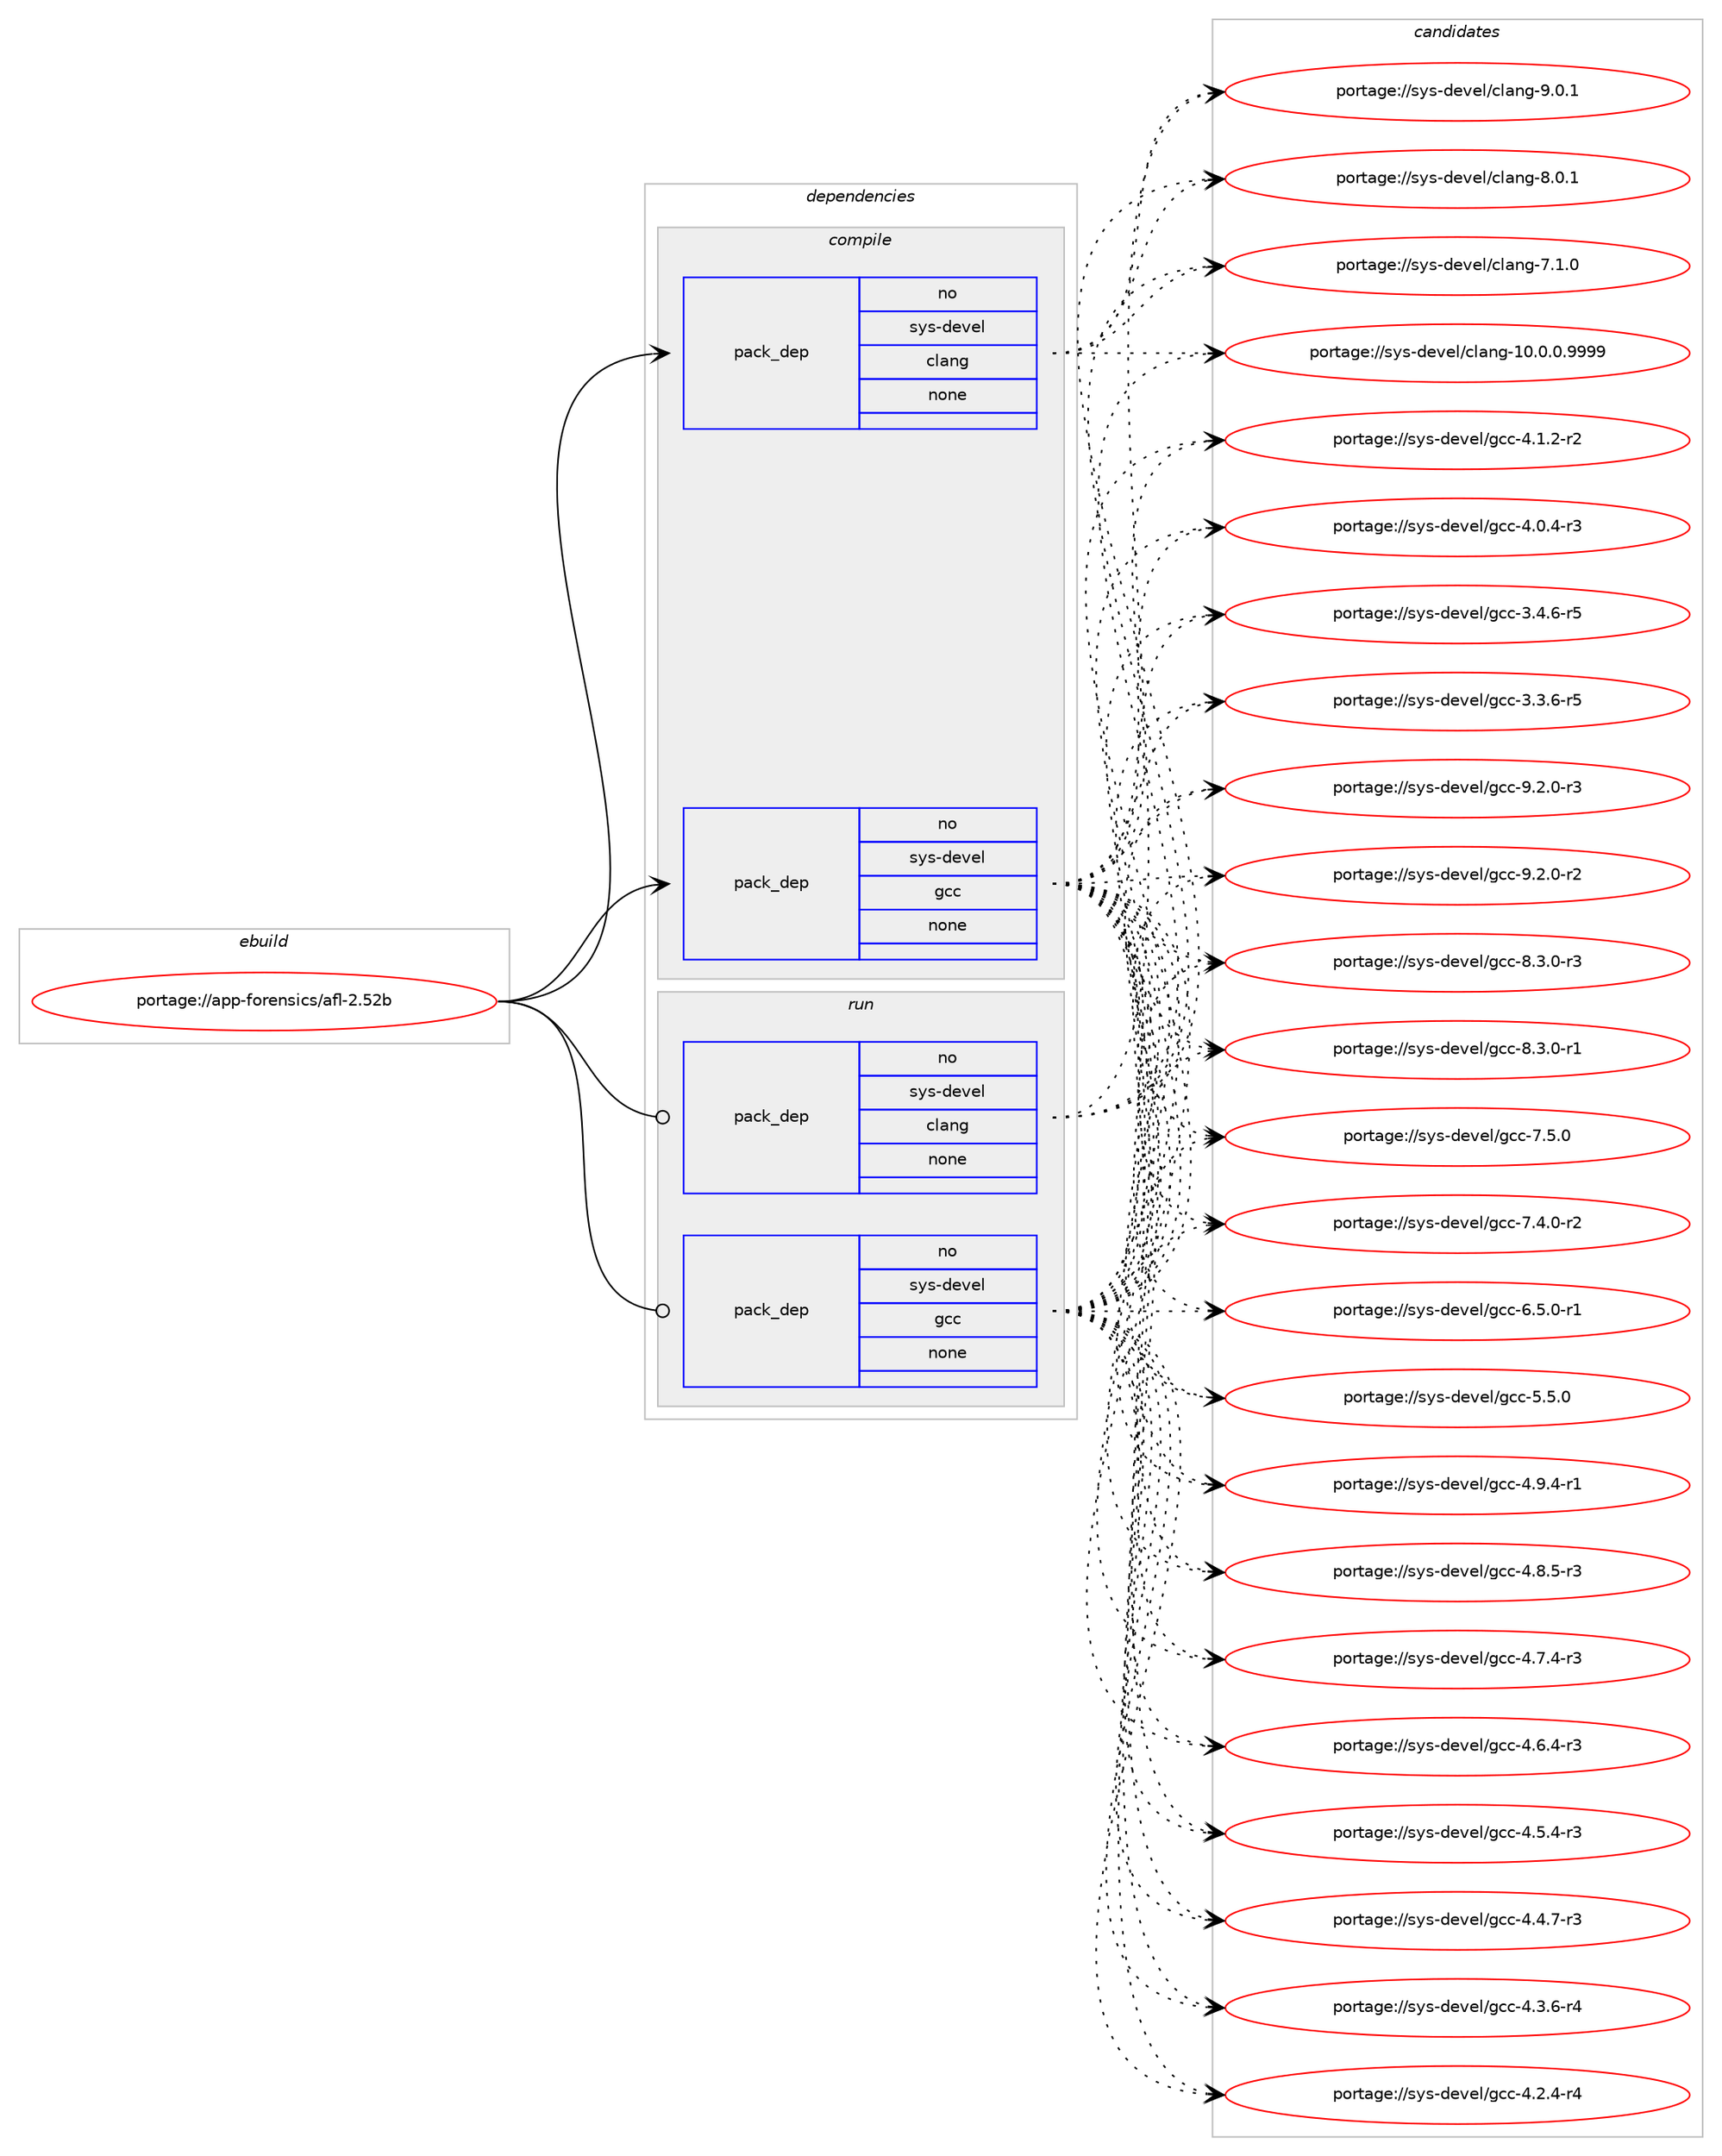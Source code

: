 digraph prolog {

# *************
# Graph options
# *************

newrank=true;
concentrate=true;
compound=true;
graph [rankdir=LR,fontname=Helvetica,fontsize=10,ranksep=1.5];#, ranksep=2.5, nodesep=0.2];
edge  [arrowhead=vee];
node  [fontname=Helvetica,fontsize=10];

# **********
# The ebuild
# **********

subgraph cluster_leftcol {
color=gray;
label=<<i>ebuild</i>>;
id [label="portage://app-forensics/afl-2.52b", color=red, width=4, href="../app-forensics/afl-2.52b.svg"];
}

# ****************
# The dependencies
# ****************

subgraph cluster_midcol {
color=gray;
label=<<i>dependencies</i>>;
subgraph cluster_compile {
fillcolor="#eeeeee";
style=filled;
label=<<i>compile</i>>;
subgraph pack466789 {
dependency620427 [label=<<TABLE BORDER="0" CELLBORDER="1" CELLSPACING="0" CELLPADDING="4" WIDTH="220"><TR><TD ROWSPAN="6" CELLPADDING="30">pack_dep</TD></TR><TR><TD WIDTH="110">no</TD></TR><TR><TD>sys-devel</TD></TR><TR><TD>clang</TD></TR><TR><TD>none</TD></TR><TR><TD></TD></TR></TABLE>>, shape=none, color=blue];
}
id:e -> dependency620427:w [weight=20,style="solid",arrowhead="vee"];
subgraph pack466790 {
dependency620428 [label=<<TABLE BORDER="0" CELLBORDER="1" CELLSPACING="0" CELLPADDING="4" WIDTH="220"><TR><TD ROWSPAN="6" CELLPADDING="30">pack_dep</TD></TR><TR><TD WIDTH="110">no</TD></TR><TR><TD>sys-devel</TD></TR><TR><TD>gcc</TD></TR><TR><TD>none</TD></TR><TR><TD></TD></TR></TABLE>>, shape=none, color=blue];
}
id:e -> dependency620428:w [weight=20,style="solid",arrowhead="vee"];
}
subgraph cluster_compileandrun {
fillcolor="#eeeeee";
style=filled;
label=<<i>compile and run</i>>;
}
subgraph cluster_run {
fillcolor="#eeeeee";
style=filled;
label=<<i>run</i>>;
subgraph pack466791 {
dependency620429 [label=<<TABLE BORDER="0" CELLBORDER="1" CELLSPACING="0" CELLPADDING="4" WIDTH="220"><TR><TD ROWSPAN="6" CELLPADDING="30">pack_dep</TD></TR><TR><TD WIDTH="110">no</TD></TR><TR><TD>sys-devel</TD></TR><TR><TD>clang</TD></TR><TR><TD>none</TD></TR><TR><TD></TD></TR></TABLE>>, shape=none, color=blue];
}
id:e -> dependency620429:w [weight=20,style="solid",arrowhead="odot"];
subgraph pack466792 {
dependency620430 [label=<<TABLE BORDER="0" CELLBORDER="1" CELLSPACING="0" CELLPADDING="4" WIDTH="220"><TR><TD ROWSPAN="6" CELLPADDING="30">pack_dep</TD></TR><TR><TD WIDTH="110">no</TD></TR><TR><TD>sys-devel</TD></TR><TR><TD>gcc</TD></TR><TR><TD>none</TD></TR><TR><TD></TD></TR></TABLE>>, shape=none, color=blue];
}
id:e -> dependency620430:w [weight=20,style="solid",arrowhead="odot"];
}
}

# **************
# The candidates
# **************

subgraph cluster_choices {
rank=same;
color=gray;
label=<<i>candidates</i>>;

subgraph choice466789 {
color=black;
nodesep=1;
choice11512111545100101118101108479910897110103455746484649 [label="portage://sys-devel/clang-9.0.1", color=red, width=4,href="../sys-devel/clang-9.0.1.svg"];
choice11512111545100101118101108479910897110103455646484649 [label="portage://sys-devel/clang-8.0.1", color=red, width=4,href="../sys-devel/clang-8.0.1.svg"];
choice11512111545100101118101108479910897110103455546494648 [label="portage://sys-devel/clang-7.1.0", color=red, width=4,href="../sys-devel/clang-7.1.0.svg"];
choice11512111545100101118101108479910897110103454948464846484657575757 [label="portage://sys-devel/clang-10.0.0.9999", color=red, width=4,href="../sys-devel/clang-10.0.0.9999.svg"];
dependency620427:e -> choice11512111545100101118101108479910897110103455746484649:w [style=dotted,weight="100"];
dependency620427:e -> choice11512111545100101118101108479910897110103455646484649:w [style=dotted,weight="100"];
dependency620427:e -> choice11512111545100101118101108479910897110103455546494648:w [style=dotted,weight="100"];
dependency620427:e -> choice11512111545100101118101108479910897110103454948464846484657575757:w [style=dotted,weight="100"];
}
subgraph choice466790 {
color=black;
nodesep=1;
choice115121115451001011181011084710399994557465046484511451 [label="portage://sys-devel/gcc-9.2.0-r3", color=red, width=4,href="../sys-devel/gcc-9.2.0-r3.svg"];
choice115121115451001011181011084710399994557465046484511450 [label="portage://sys-devel/gcc-9.2.0-r2", color=red, width=4,href="../sys-devel/gcc-9.2.0-r2.svg"];
choice115121115451001011181011084710399994556465146484511451 [label="portage://sys-devel/gcc-8.3.0-r3", color=red, width=4,href="../sys-devel/gcc-8.3.0-r3.svg"];
choice115121115451001011181011084710399994556465146484511449 [label="portage://sys-devel/gcc-8.3.0-r1", color=red, width=4,href="../sys-devel/gcc-8.3.0-r1.svg"];
choice11512111545100101118101108471039999455546534648 [label="portage://sys-devel/gcc-7.5.0", color=red, width=4,href="../sys-devel/gcc-7.5.0.svg"];
choice115121115451001011181011084710399994555465246484511450 [label="portage://sys-devel/gcc-7.4.0-r2", color=red, width=4,href="../sys-devel/gcc-7.4.0-r2.svg"];
choice115121115451001011181011084710399994554465346484511449 [label="portage://sys-devel/gcc-6.5.0-r1", color=red, width=4,href="../sys-devel/gcc-6.5.0-r1.svg"];
choice11512111545100101118101108471039999455346534648 [label="portage://sys-devel/gcc-5.5.0", color=red, width=4,href="../sys-devel/gcc-5.5.0.svg"];
choice115121115451001011181011084710399994552465746524511449 [label="portage://sys-devel/gcc-4.9.4-r1", color=red, width=4,href="../sys-devel/gcc-4.9.4-r1.svg"];
choice115121115451001011181011084710399994552465646534511451 [label="portage://sys-devel/gcc-4.8.5-r3", color=red, width=4,href="../sys-devel/gcc-4.8.5-r3.svg"];
choice115121115451001011181011084710399994552465546524511451 [label="portage://sys-devel/gcc-4.7.4-r3", color=red, width=4,href="../sys-devel/gcc-4.7.4-r3.svg"];
choice115121115451001011181011084710399994552465446524511451 [label="portage://sys-devel/gcc-4.6.4-r3", color=red, width=4,href="../sys-devel/gcc-4.6.4-r3.svg"];
choice115121115451001011181011084710399994552465346524511451 [label="portage://sys-devel/gcc-4.5.4-r3", color=red, width=4,href="../sys-devel/gcc-4.5.4-r3.svg"];
choice115121115451001011181011084710399994552465246554511451 [label="portage://sys-devel/gcc-4.4.7-r3", color=red, width=4,href="../sys-devel/gcc-4.4.7-r3.svg"];
choice115121115451001011181011084710399994552465146544511452 [label="portage://sys-devel/gcc-4.3.6-r4", color=red, width=4,href="../sys-devel/gcc-4.3.6-r4.svg"];
choice115121115451001011181011084710399994552465046524511452 [label="portage://sys-devel/gcc-4.2.4-r4", color=red, width=4,href="../sys-devel/gcc-4.2.4-r4.svg"];
choice115121115451001011181011084710399994552464946504511450 [label="portage://sys-devel/gcc-4.1.2-r2", color=red, width=4,href="../sys-devel/gcc-4.1.2-r2.svg"];
choice115121115451001011181011084710399994552464846524511451 [label="portage://sys-devel/gcc-4.0.4-r3", color=red, width=4,href="../sys-devel/gcc-4.0.4-r3.svg"];
choice115121115451001011181011084710399994551465246544511453 [label="portage://sys-devel/gcc-3.4.6-r5", color=red, width=4,href="../sys-devel/gcc-3.4.6-r5.svg"];
choice115121115451001011181011084710399994551465146544511453 [label="portage://sys-devel/gcc-3.3.6-r5", color=red, width=4,href="../sys-devel/gcc-3.3.6-r5.svg"];
dependency620428:e -> choice115121115451001011181011084710399994557465046484511451:w [style=dotted,weight="100"];
dependency620428:e -> choice115121115451001011181011084710399994557465046484511450:w [style=dotted,weight="100"];
dependency620428:e -> choice115121115451001011181011084710399994556465146484511451:w [style=dotted,weight="100"];
dependency620428:e -> choice115121115451001011181011084710399994556465146484511449:w [style=dotted,weight="100"];
dependency620428:e -> choice11512111545100101118101108471039999455546534648:w [style=dotted,weight="100"];
dependency620428:e -> choice115121115451001011181011084710399994555465246484511450:w [style=dotted,weight="100"];
dependency620428:e -> choice115121115451001011181011084710399994554465346484511449:w [style=dotted,weight="100"];
dependency620428:e -> choice11512111545100101118101108471039999455346534648:w [style=dotted,weight="100"];
dependency620428:e -> choice115121115451001011181011084710399994552465746524511449:w [style=dotted,weight="100"];
dependency620428:e -> choice115121115451001011181011084710399994552465646534511451:w [style=dotted,weight="100"];
dependency620428:e -> choice115121115451001011181011084710399994552465546524511451:w [style=dotted,weight="100"];
dependency620428:e -> choice115121115451001011181011084710399994552465446524511451:w [style=dotted,weight="100"];
dependency620428:e -> choice115121115451001011181011084710399994552465346524511451:w [style=dotted,weight="100"];
dependency620428:e -> choice115121115451001011181011084710399994552465246554511451:w [style=dotted,weight="100"];
dependency620428:e -> choice115121115451001011181011084710399994552465146544511452:w [style=dotted,weight="100"];
dependency620428:e -> choice115121115451001011181011084710399994552465046524511452:w [style=dotted,weight="100"];
dependency620428:e -> choice115121115451001011181011084710399994552464946504511450:w [style=dotted,weight="100"];
dependency620428:e -> choice115121115451001011181011084710399994552464846524511451:w [style=dotted,weight="100"];
dependency620428:e -> choice115121115451001011181011084710399994551465246544511453:w [style=dotted,weight="100"];
dependency620428:e -> choice115121115451001011181011084710399994551465146544511453:w [style=dotted,weight="100"];
}
subgraph choice466791 {
color=black;
nodesep=1;
choice11512111545100101118101108479910897110103455746484649 [label="portage://sys-devel/clang-9.0.1", color=red, width=4,href="../sys-devel/clang-9.0.1.svg"];
choice11512111545100101118101108479910897110103455646484649 [label="portage://sys-devel/clang-8.0.1", color=red, width=4,href="../sys-devel/clang-8.0.1.svg"];
choice11512111545100101118101108479910897110103455546494648 [label="portage://sys-devel/clang-7.1.0", color=red, width=4,href="../sys-devel/clang-7.1.0.svg"];
choice11512111545100101118101108479910897110103454948464846484657575757 [label="portage://sys-devel/clang-10.0.0.9999", color=red, width=4,href="../sys-devel/clang-10.0.0.9999.svg"];
dependency620429:e -> choice11512111545100101118101108479910897110103455746484649:w [style=dotted,weight="100"];
dependency620429:e -> choice11512111545100101118101108479910897110103455646484649:w [style=dotted,weight="100"];
dependency620429:e -> choice11512111545100101118101108479910897110103455546494648:w [style=dotted,weight="100"];
dependency620429:e -> choice11512111545100101118101108479910897110103454948464846484657575757:w [style=dotted,weight="100"];
}
subgraph choice466792 {
color=black;
nodesep=1;
choice115121115451001011181011084710399994557465046484511451 [label="portage://sys-devel/gcc-9.2.0-r3", color=red, width=4,href="../sys-devel/gcc-9.2.0-r3.svg"];
choice115121115451001011181011084710399994557465046484511450 [label="portage://sys-devel/gcc-9.2.0-r2", color=red, width=4,href="../sys-devel/gcc-9.2.0-r2.svg"];
choice115121115451001011181011084710399994556465146484511451 [label="portage://sys-devel/gcc-8.3.0-r3", color=red, width=4,href="../sys-devel/gcc-8.3.0-r3.svg"];
choice115121115451001011181011084710399994556465146484511449 [label="portage://sys-devel/gcc-8.3.0-r1", color=red, width=4,href="../sys-devel/gcc-8.3.0-r1.svg"];
choice11512111545100101118101108471039999455546534648 [label="portage://sys-devel/gcc-7.5.0", color=red, width=4,href="../sys-devel/gcc-7.5.0.svg"];
choice115121115451001011181011084710399994555465246484511450 [label="portage://sys-devel/gcc-7.4.0-r2", color=red, width=4,href="../sys-devel/gcc-7.4.0-r2.svg"];
choice115121115451001011181011084710399994554465346484511449 [label="portage://sys-devel/gcc-6.5.0-r1", color=red, width=4,href="../sys-devel/gcc-6.5.0-r1.svg"];
choice11512111545100101118101108471039999455346534648 [label="portage://sys-devel/gcc-5.5.0", color=red, width=4,href="../sys-devel/gcc-5.5.0.svg"];
choice115121115451001011181011084710399994552465746524511449 [label="portage://sys-devel/gcc-4.9.4-r1", color=red, width=4,href="../sys-devel/gcc-4.9.4-r1.svg"];
choice115121115451001011181011084710399994552465646534511451 [label="portage://sys-devel/gcc-4.8.5-r3", color=red, width=4,href="../sys-devel/gcc-4.8.5-r3.svg"];
choice115121115451001011181011084710399994552465546524511451 [label="portage://sys-devel/gcc-4.7.4-r3", color=red, width=4,href="../sys-devel/gcc-4.7.4-r3.svg"];
choice115121115451001011181011084710399994552465446524511451 [label="portage://sys-devel/gcc-4.6.4-r3", color=red, width=4,href="../sys-devel/gcc-4.6.4-r3.svg"];
choice115121115451001011181011084710399994552465346524511451 [label="portage://sys-devel/gcc-4.5.4-r3", color=red, width=4,href="../sys-devel/gcc-4.5.4-r3.svg"];
choice115121115451001011181011084710399994552465246554511451 [label="portage://sys-devel/gcc-4.4.7-r3", color=red, width=4,href="../sys-devel/gcc-4.4.7-r3.svg"];
choice115121115451001011181011084710399994552465146544511452 [label="portage://sys-devel/gcc-4.3.6-r4", color=red, width=4,href="../sys-devel/gcc-4.3.6-r4.svg"];
choice115121115451001011181011084710399994552465046524511452 [label="portage://sys-devel/gcc-4.2.4-r4", color=red, width=4,href="../sys-devel/gcc-4.2.4-r4.svg"];
choice115121115451001011181011084710399994552464946504511450 [label="portage://sys-devel/gcc-4.1.2-r2", color=red, width=4,href="../sys-devel/gcc-4.1.2-r2.svg"];
choice115121115451001011181011084710399994552464846524511451 [label="portage://sys-devel/gcc-4.0.4-r3", color=red, width=4,href="../sys-devel/gcc-4.0.4-r3.svg"];
choice115121115451001011181011084710399994551465246544511453 [label="portage://sys-devel/gcc-3.4.6-r5", color=red, width=4,href="../sys-devel/gcc-3.4.6-r5.svg"];
choice115121115451001011181011084710399994551465146544511453 [label="portage://sys-devel/gcc-3.3.6-r5", color=red, width=4,href="../sys-devel/gcc-3.3.6-r5.svg"];
dependency620430:e -> choice115121115451001011181011084710399994557465046484511451:w [style=dotted,weight="100"];
dependency620430:e -> choice115121115451001011181011084710399994557465046484511450:w [style=dotted,weight="100"];
dependency620430:e -> choice115121115451001011181011084710399994556465146484511451:w [style=dotted,weight="100"];
dependency620430:e -> choice115121115451001011181011084710399994556465146484511449:w [style=dotted,weight="100"];
dependency620430:e -> choice11512111545100101118101108471039999455546534648:w [style=dotted,weight="100"];
dependency620430:e -> choice115121115451001011181011084710399994555465246484511450:w [style=dotted,weight="100"];
dependency620430:e -> choice115121115451001011181011084710399994554465346484511449:w [style=dotted,weight="100"];
dependency620430:e -> choice11512111545100101118101108471039999455346534648:w [style=dotted,weight="100"];
dependency620430:e -> choice115121115451001011181011084710399994552465746524511449:w [style=dotted,weight="100"];
dependency620430:e -> choice115121115451001011181011084710399994552465646534511451:w [style=dotted,weight="100"];
dependency620430:e -> choice115121115451001011181011084710399994552465546524511451:w [style=dotted,weight="100"];
dependency620430:e -> choice115121115451001011181011084710399994552465446524511451:w [style=dotted,weight="100"];
dependency620430:e -> choice115121115451001011181011084710399994552465346524511451:w [style=dotted,weight="100"];
dependency620430:e -> choice115121115451001011181011084710399994552465246554511451:w [style=dotted,weight="100"];
dependency620430:e -> choice115121115451001011181011084710399994552465146544511452:w [style=dotted,weight="100"];
dependency620430:e -> choice115121115451001011181011084710399994552465046524511452:w [style=dotted,weight="100"];
dependency620430:e -> choice115121115451001011181011084710399994552464946504511450:w [style=dotted,weight="100"];
dependency620430:e -> choice115121115451001011181011084710399994552464846524511451:w [style=dotted,weight="100"];
dependency620430:e -> choice115121115451001011181011084710399994551465246544511453:w [style=dotted,weight="100"];
dependency620430:e -> choice115121115451001011181011084710399994551465146544511453:w [style=dotted,weight="100"];
}
}

}
